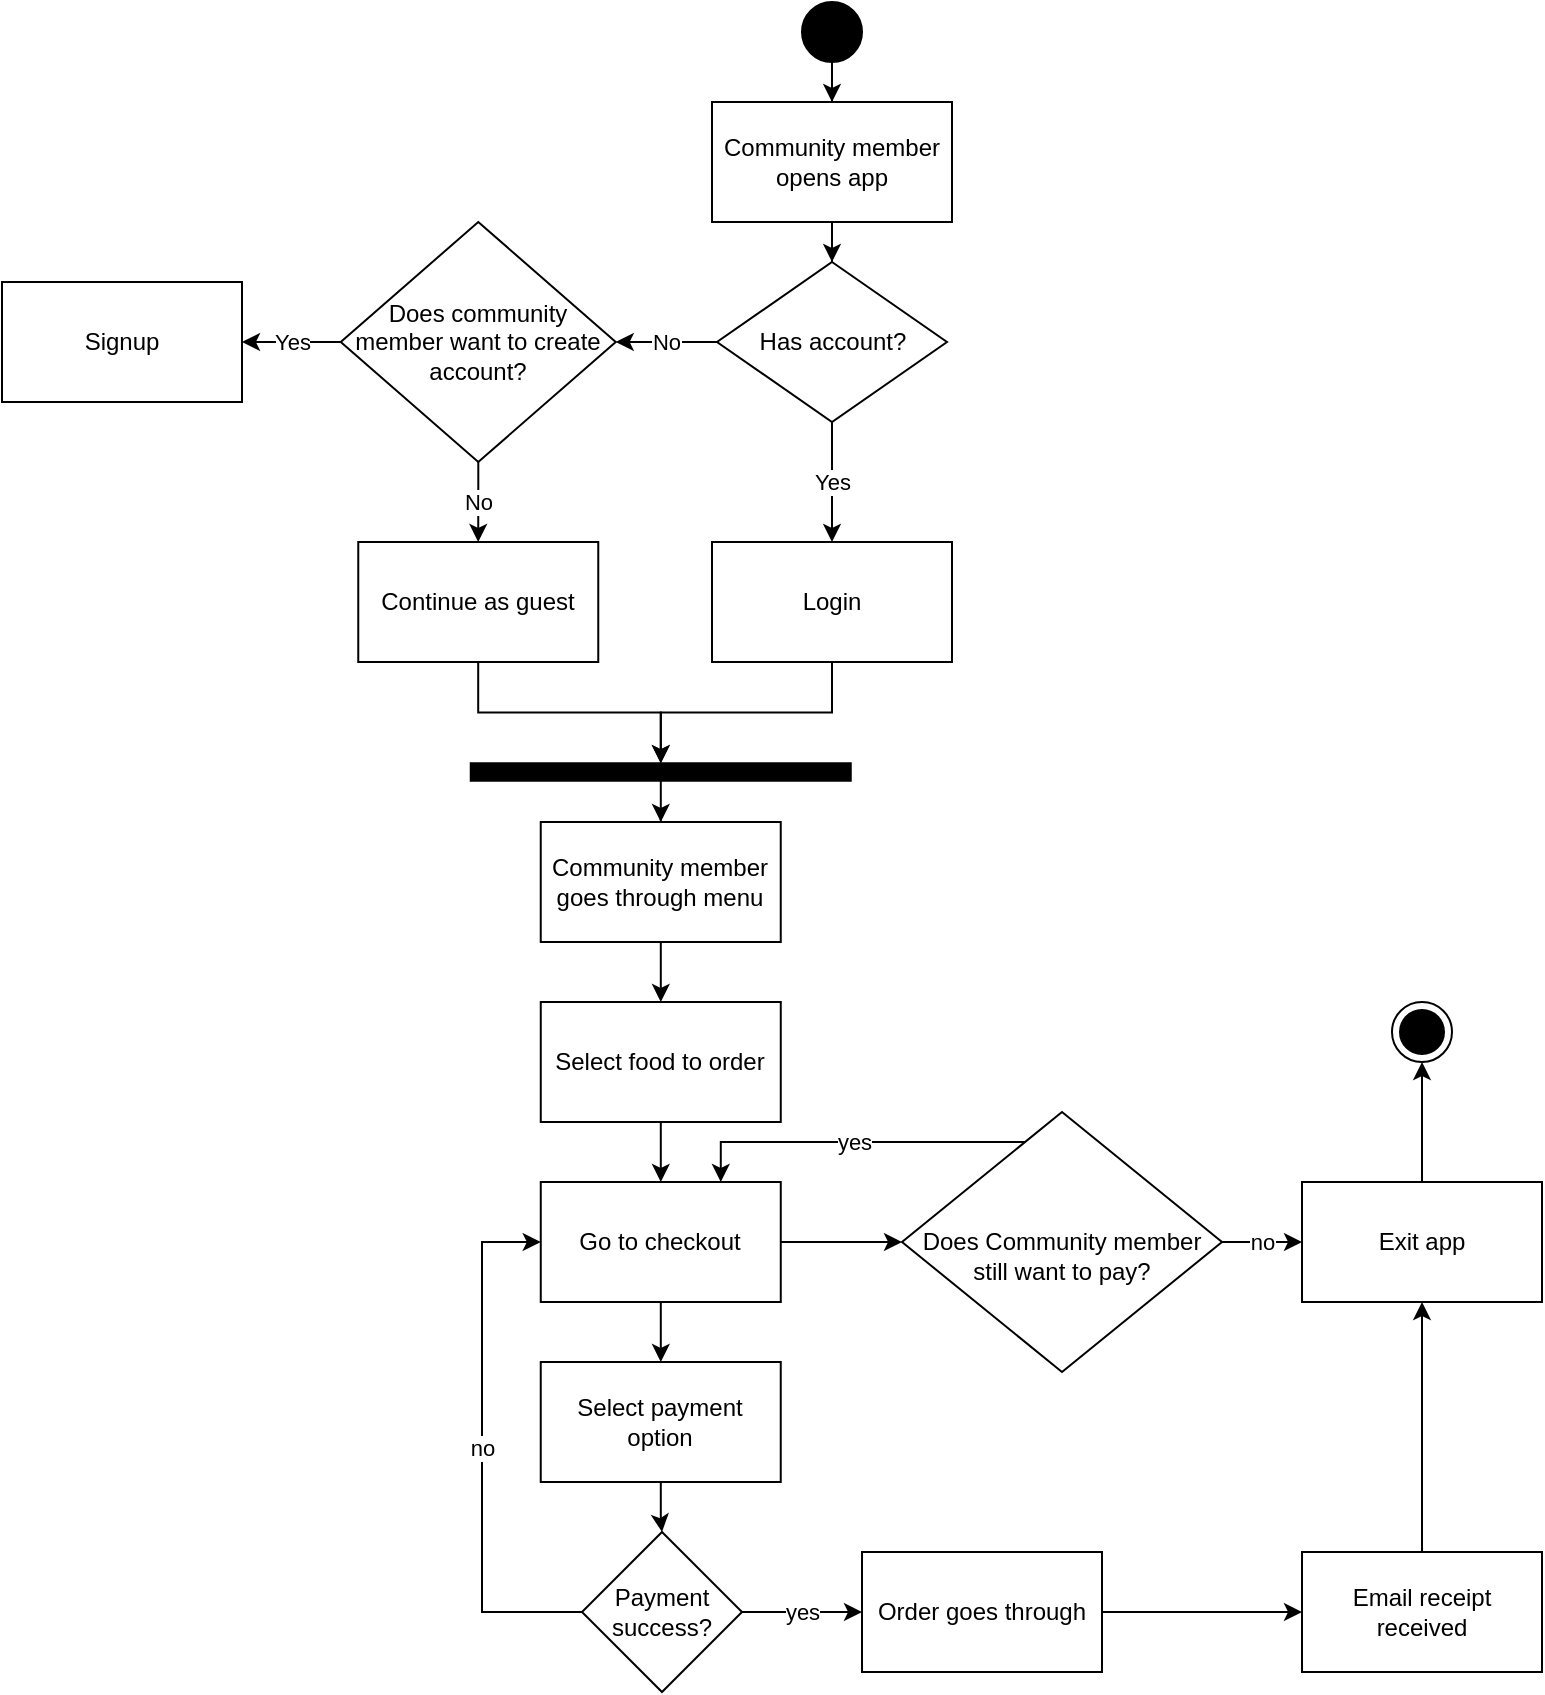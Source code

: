 <mxfile version="21.7.1" type="device">
  <diagram name="Page-1" id="hoM-w71oJTG3iJfQ7vMw">
    <mxGraphModel dx="1213" dy="626" grid="1" gridSize="10" guides="1" tooltips="1" connect="1" arrows="1" fold="1" page="1" pageScale="1" pageWidth="850" pageHeight="1100" math="0" shadow="0">
      <root>
        <mxCell id="0" />
        <mxCell id="1" parent="0" />
        <mxCell id="UtItsaFiXnrbXdJHDG-v-4" style="edgeStyle=orthogonalEdgeStyle;rounded=0;orthogonalLoop=1;jettySize=auto;html=1;" parent="1" source="UtItsaFiXnrbXdJHDG-v-1" target="UtItsaFiXnrbXdJHDG-v-3" edge="1">
          <mxGeometry relative="1" as="geometry" />
        </mxCell>
        <mxCell id="UtItsaFiXnrbXdJHDG-v-1" value="" style="ellipse;fillColor=strokeColor;html=1;" parent="1" vertex="1">
          <mxGeometry x="500" y="190" width="30" height="30" as="geometry" />
        </mxCell>
        <mxCell id="UtItsaFiXnrbXdJHDG-v-6" style="edgeStyle=orthogonalEdgeStyle;rounded=0;orthogonalLoop=1;jettySize=auto;html=1;" parent="1" source="UtItsaFiXnrbXdJHDG-v-3" target="UtItsaFiXnrbXdJHDG-v-5" edge="1">
          <mxGeometry relative="1" as="geometry" />
        </mxCell>
        <mxCell id="UtItsaFiXnrbXdJHDG-v-3" value="Community member opens app" style="rounded=0;whiteSpace=wrap;html=1;" parent="1" vertex="1">
          <mxGeometry x="455" y="240" width="120" height="60" as="geometry" />
        </mxCell>
        <mxCell id="UtItsaFiXnrbXdJHDG-v-8" value="Yes" style="edgeStyle=orthogonalEdgeStyle;rounded=0;orthogonalLoop=1;jettySize=auto;html=1;" parent="1" source="UtItsaFiXnrbXdJHDG-v-5" target="UtItsaFiXnrbXdJHDG-v-7" edge="1">
          <mxGeometry relative="1" as="geometry" />
        </mxCell>
        <mxCell id="UtItsaFiXnrbXdJHDG-v-12" value="No" style="edgeStyle=orthogonalEdgeStyle;rounded=0;orthogonalLoop=1;jettySize=auto;html=1;" parent="1" source="UtItsaFiXnrbXdJHDG-v-5" target="UtItsaFiXnrbXdJHDG-v-11" edge="1">
          <mxGeometry relative="1" as="geometry" />
        </mxCell>
        <mxCell id="UtItsaFiXnrbXdJHDG-v-5" value="Has account?" style="rhombus;whiteSpace=wrap;html=1;" parent="1" vertex="1">
          <mxGeometry x="457.5" y="320" width="115" height="80" as="geometry" />
        </mxCell>
        <mxCell id="UtItsaFiXnrbXdJHDG-v-19" style="edgeStyle=orthogonalEdgeStyle;rounded=0;orthogonalLoop=1;jettySize=auto;html=1;" parent="1" source="UtItsaFiXnrbXdJHDG-v-7" target="UtItsaFiXnrbXdJHDG-v-18" edge="1">
          <mxGeometry relative="1" as="geometry">
            <mxPoint x="580" y="700" as="targetPoint" />
          </mxGeometry>
        </mxCell>
        <mxCell id="UtItsaFiXnrbXdJHDG-v-7" value="Login" style="rounded=0;whiteSpace=wrap;html=1;" parent="1" vertex="1">
          <mxGeometry x="455" y="460" width="120" height="60" as="geometry" />
        </mxCell>
        <mxCell id="UtItsaFiXnrbXdJHDG-v-14" value="Yes" style="edgeStyle=orthogonalEdgeStyle;rounded=0;orthogonalLoop=1;jettySize=auto;html=1;" parent="1" source="UtItsaFiXnrbXdJHDG-v-11" target="UtItsaFiXnrbXdJHDG-v-13" edge="1">
          <mxGeometry relative="1" as="geometry" />
        </mxCell>
        <mxCell id="UtItsaFiXnrbXdJHDG-v-16" value="No" style="edgeStyle=orthogonalEdgeStyle;rounded=0;orthogonalLoop=1;jettySize=auto;html=1;" parent="1" source="UtItsaFiXnrbXdJHDG-v-11" target="UtItsaFiXnrbXdJHDG-v-15" edge="1">
          <mxGeometry relative="1" as="geometry" />
        </mxCell>
        <mxCell id="UtItsaFiXnrbXdJHDG-v-11" value="Does community member want to create account?" style="rhombus;whiteSpace=wrap;html=1;" parent="1" vertex="1">
          <mxGeometry x="269.38" y="300" width="137.5" height="120" as="geometry" />
        </mxCell>
        <mxCell id="UtItsaFiXnrbXdJHDG-v-13" value="Signup" style="whiteSpace=wrap;html=1;" parent="1" vertex="1">
          <mxGeometry x="100" y="330" width="120" height="60" as="geometry" />
        </mxCell>
        <mxCell id="UtItsaFiXnrbXdJHDG-v-20" style="edgeStyle=orthogonalEdgeStyle;rounded=0;orthogonalLoop=1;jettySize=auto;html=1;" parent="1" source="UtItsaFiXnrbXdJHDG-v-15" target="UtItsaFiXnrbXdJHDG-v-18" edge="1">
          <mxGeometry relative="1" as="geometry" />
        </mxCell>
        <mxCell id="UtItsaFiXnrbXdJHDG-v-15" value="Continue as guest" style="whiteSpace=wrap;html=1;" parent="1" vertex="1">
          <mxGeometry x="278.13" y="460" width="120" height="60" as="geometry" />
        </mxCell>
        <mxCell id="UtItsaFiXnrbXdJHDG-v-22" style="edgeStyle=orthogonalEdgeStyle;rounded=0;orthogonalLoop=1;jettySize=auto;html=1;" parent="1" source="UtItsaFiXnrbXdJHDG-v-18" target="UtItsaFiXnrbXdJHDG-v-21" edge="1">
          <mxGeometry relative="1" as="geometry" />
        </mxCell>
        <mxCell id="UtItsaFiXnrbXdJHDG-v-18" value="" style="html=1;points=[];perimeter=orthogonalPerimeter;fillColor=strokeColor;rotation=90;" parent="1" vertex="1">
          <mxGeometry x="425" y="480" width="8.75" height="190" as="geometry" />
        </mxCell>
        <mxCell id="UtItsaFiXnrbXdJHDG-v-24" style="edgeStyle=orthogonalEdgeStyle;rounded=0;orthogonalLoop=1;jettySize=auto;html=1;" parent="1" source="UtItsaFiXnrbXdJHDG-v-21" target="UtItsaFiXnrbXdJHDG-v-23" edge="1">
          <mxGeometry relative="1" as="geometry" />
        </mxCell>
        <mxCell id="UtItsaFiXnrbXdJHDG-v-21" value="Community member goes through menu" style="rounded=0;whiteSpace=wrap;html=1;" parent="1" vertex="1">
          <mxGeometry x="369.37" y="600" width="120" height="60" as="geometry" />
        </mxCell>
        <mxCell id="UtItsaFiXnrbXdJHDG-v-27" value="" style="edgeStyle=orthogonalEdgeStyle;rounded=0;orthogonalLoop=1;jettySize=auto;html=1;" parent="1" source="UtItsaFiXnrbXdJHDG-v-23" target="UtItsaFiXnrbXdJHDG-v-26" edge="1">
          <mxGeometry relative="1" as="geometry" />
        </mxCell>
        <mxCell id="UtItsaFiXnrbXdJHDG-v-23" value="Select food to order" style="rounded=0;whiteSpace=wrap;html=1;" parent="1" vertex="1">
          <mxGeometry x="369.38" y="690" width="120" height="60" as="geometry" />
        </mxCell>
        <mxCell id="UtItsaFiXnrbXdJHDG-v-29" value="" style="edgeStyle=orthogonalEdgeStyle;rounded=0;orthogonalLoop=1;jettySize=auto;html=1;" parent="1" source="UtItsaFiXnrbXdJHDG-v-26" target="UtItsaFiXnrbXdJHDG-v-28" edge="1">
          <mxGeometry relative="1" as="geometry" />
        </mxCell>
        <mxCell id="UtItsaFiXnrbXdJHDG-v-38" value="" style="edgeStyle=orthogonalEdgeStyle;rounded=0;orthogonalLoop=1;jettySize=auto;html=1;" parent="1" source="UtItsaFiXnrbXdJHDG-v-26" target="UtItsaFiXnrbXdJHDG-v-37" edge="1">
          <mxGeometry relative="1" as="geometry" />
        </mxCell>
        <mxCell id="UtItsaFiXnrbXdJHDG-v-26" value="Go to checkout" style="whiteSpace=wrap;html=1;rounded=0;" parent="1" vertex="1">
          <mxGeometry x="369.38" y="780" width="120" height="60" as="geometry" />
        </mxCell>
        <mxCell id="UtItsaFiXnrbXdJHDG-v-31" value="" style="edgeStyle=orthogonalEdgeStyle;rounded=0;orthogonalLoop=1;jettySize=auto;html=1;" parent="1" source="UtItsaFiXnrbXdJHDG-v-28" target="UtItsaFiXnrbXdJHDG-v-30" edge="1">
          <mxGeometry relative="1" as="geometry" />
        </mxCell>
        <mxCell id="UtItsaFiXnrbXdJHDG-v-28" value="Select payment option" style="whiteSpace=wrap;html=1;rounded=0;" parent="1" vertex="1">
          <mxGeometry x="369.37" y="870" width="120" height="60" as="geometry" />
        </mxCell>
        <mxCell id="UtItsaFiXnrbXdJHDG-v-33" value="yes" style="edgeStyle=orthogonalEdgeStyle;rounded=0;orthogonalLoop=1;jettySize=auto;html=1;" parent="1" source="UtItsaFiXnrbXdJHDG-v-30" target="UtItsaFiXnrbXdJHDG-v-32" edge="1">
          <mxGeometry relative="1" as="geometry" />
        </mxCell>
        <mxCell id="UtItsaFiXnrbXdJHDG-v-36" value="no" style="edgeStyle=orthogonalEdgeStyle;rounded=0;orthogonalLoop=1;jettySize=auto;html=1;exitX=0;exitY=0.5;exitDx=0;exitDy=0;" parent="1" source="UtItsaFiXnrbXdJHDG-v-30" target="UtItsaFiXnrbXdJHDG-v-26" edge="1">
          <mxGeometry relative="1" as="geometry">
            <mxPoint x="220" y="1380" as="targetPoint" />
            <Array as="points">
              <mxPoint x="340" y="995" />
              <mxPoint x="340" y="810" />
            </Array>
          </mxGeometry>
        </mxCell>
        <mxCell id="UtItsaFiXnrbXdJHDG-v-30" value="Payment success?" style="rhombus;whiteSpace=wrap;html=1;rounded=0;" parent="1" vertex="1">
          <mxGeometry x="390" y="955" width="80" height="80" as="geometry" />
        </mxCell>
        <mxCell id="UtItsaFiXnrbXdJHDG-v-35" value="" style="edgeStyle=orthogonalEdgeStyle;rounded=0;orthogonalLoop=1;jettySize=auto;html=1;" parent="1" source="UtItsaFiXnrbXdJHDG-v-32" target="UtItsaFiXnrbXdJHDG-v-34" edge="1">
          <mxGeometry relative="1" as="geometry" />
        </mxCell>
        <mxCell id="UtItsaFiXnrbXdJHDG-v-32" value="Order goes through" style="whiteSpace=wrap;html=1;rounded=0;" parent="1" vertex="1">
          <mxGeometry x="530" y="965" width="120" height="60" as="geometry" />
        </mxCell>
        <mxCell id="UtItsaFiXnrbXdJHDG-v-48" value="" style="edgeStyle=orthogonalEdgeStyle;rounded=0;orthogonalLoop=1;jettySize=auto;html=1;" parent="1" source="UtItsaFiXnrbXdJHDG-v-34" target="UtItsaFiXnrbXdJHDG-v-47" edge="1">
          <mxGeometry relative="1" as="geometry" />
        </mxCell>
        <mxCell id="UtItsaFiXnrbXdJHDG-v-34" value="Email receipt received" style="whiteSpace=wrap;html=1;rounded=0;" parent="1" vertex="1">
          <mxGeometry x="750" y="965" width="120" height="60" as="geometry" />
        </mxCell>
        <mxCell id="UtItsaFiXnrbXdJHDG-v-39" value="yes" style="edgeStyle=orthogonalEdgeStyle;rounded=0;orthogonalLoop=1;jettySize=auto;html=1;entryX=0.75;entryY=0;entryDx=0;entryDy=0;" parent="1" source="UtItsaFiXnrbXdJHDG-v-37" target="UtItsaFiXnrbXdJHDG-v-26" edge="1">
          <mxGeometry relative="1" as="geometry">
            <Array as="points">
              <mxPoint x="459" y="760" />
            </Array>
          </mxGeometry>
        </mxCell>
        <mxCell id="UtItsaFiXnrbXdJHDG-v-45" value="no" style="edgeStyle=orthogonalEdgeStyle;rounded=0;orthogonalLoop=1;jettySize=auto;html=1;" parent="1" source="UtItsaFiXnrbXdJHDG-v-37" target="UtItsaFiXnrbXdJHDG-v-47" edge="1">
          <mxGeometry relative="1" as="geometry">
            <mxPoint x="904.37" y="1100" as="targetPoint" />
          </mxGeometry>
        </mxCell>
        <mxCell id="UtItsaFiXnrbXdJHDG-v-37" value="&lt;br&gt;Does Community member still want to pay?" style="rhombus;whiteSpace=wrap;html=1;rounded=0;" parent="1" vertex="1">
          <mxGeometry x="550" y="745" width="160" height="130" as="geometry" />
        </mxCell>
        <mxCell id="UtItsaFiXnrbXdJHDG-v-42" value="" style="ellipse;html=1;shape=endState;fillColor=strokeColor;" parent="1" vertex="1">
          <mxGeometry x="795" y="690" width="30" height="30" as="geometry" />
        </mxCell>
        <mxCell id="UtItsaFiXnrbXdJHDG-v-49" style="edgeStyle=orthogonalEdgeStyle;rounded=0;orthogonalLoop=1;jettySize=auto;html=1;" parent="1" source="UtItsaFiXnrbXdJHDG-v-47" target="UtItsaFiXnrbXdJHDG-v-42" edge="1">
          <mxGeometry relative="1" as="geometry" />
        </mxCell>
        <mxCell id="UtItsaFiXnrbXdJHDG-v-47" value="Exit app" style="whiteSpace=wrap;html=1;rounded=0;" parent="1" vertex="1">
          <mxGeometry x="750" y="780" width="120" height="60" as="geometry" />
        </mxCell>
      </root>
    </mxGraphModel>
  </diagram>
</mxfile>
